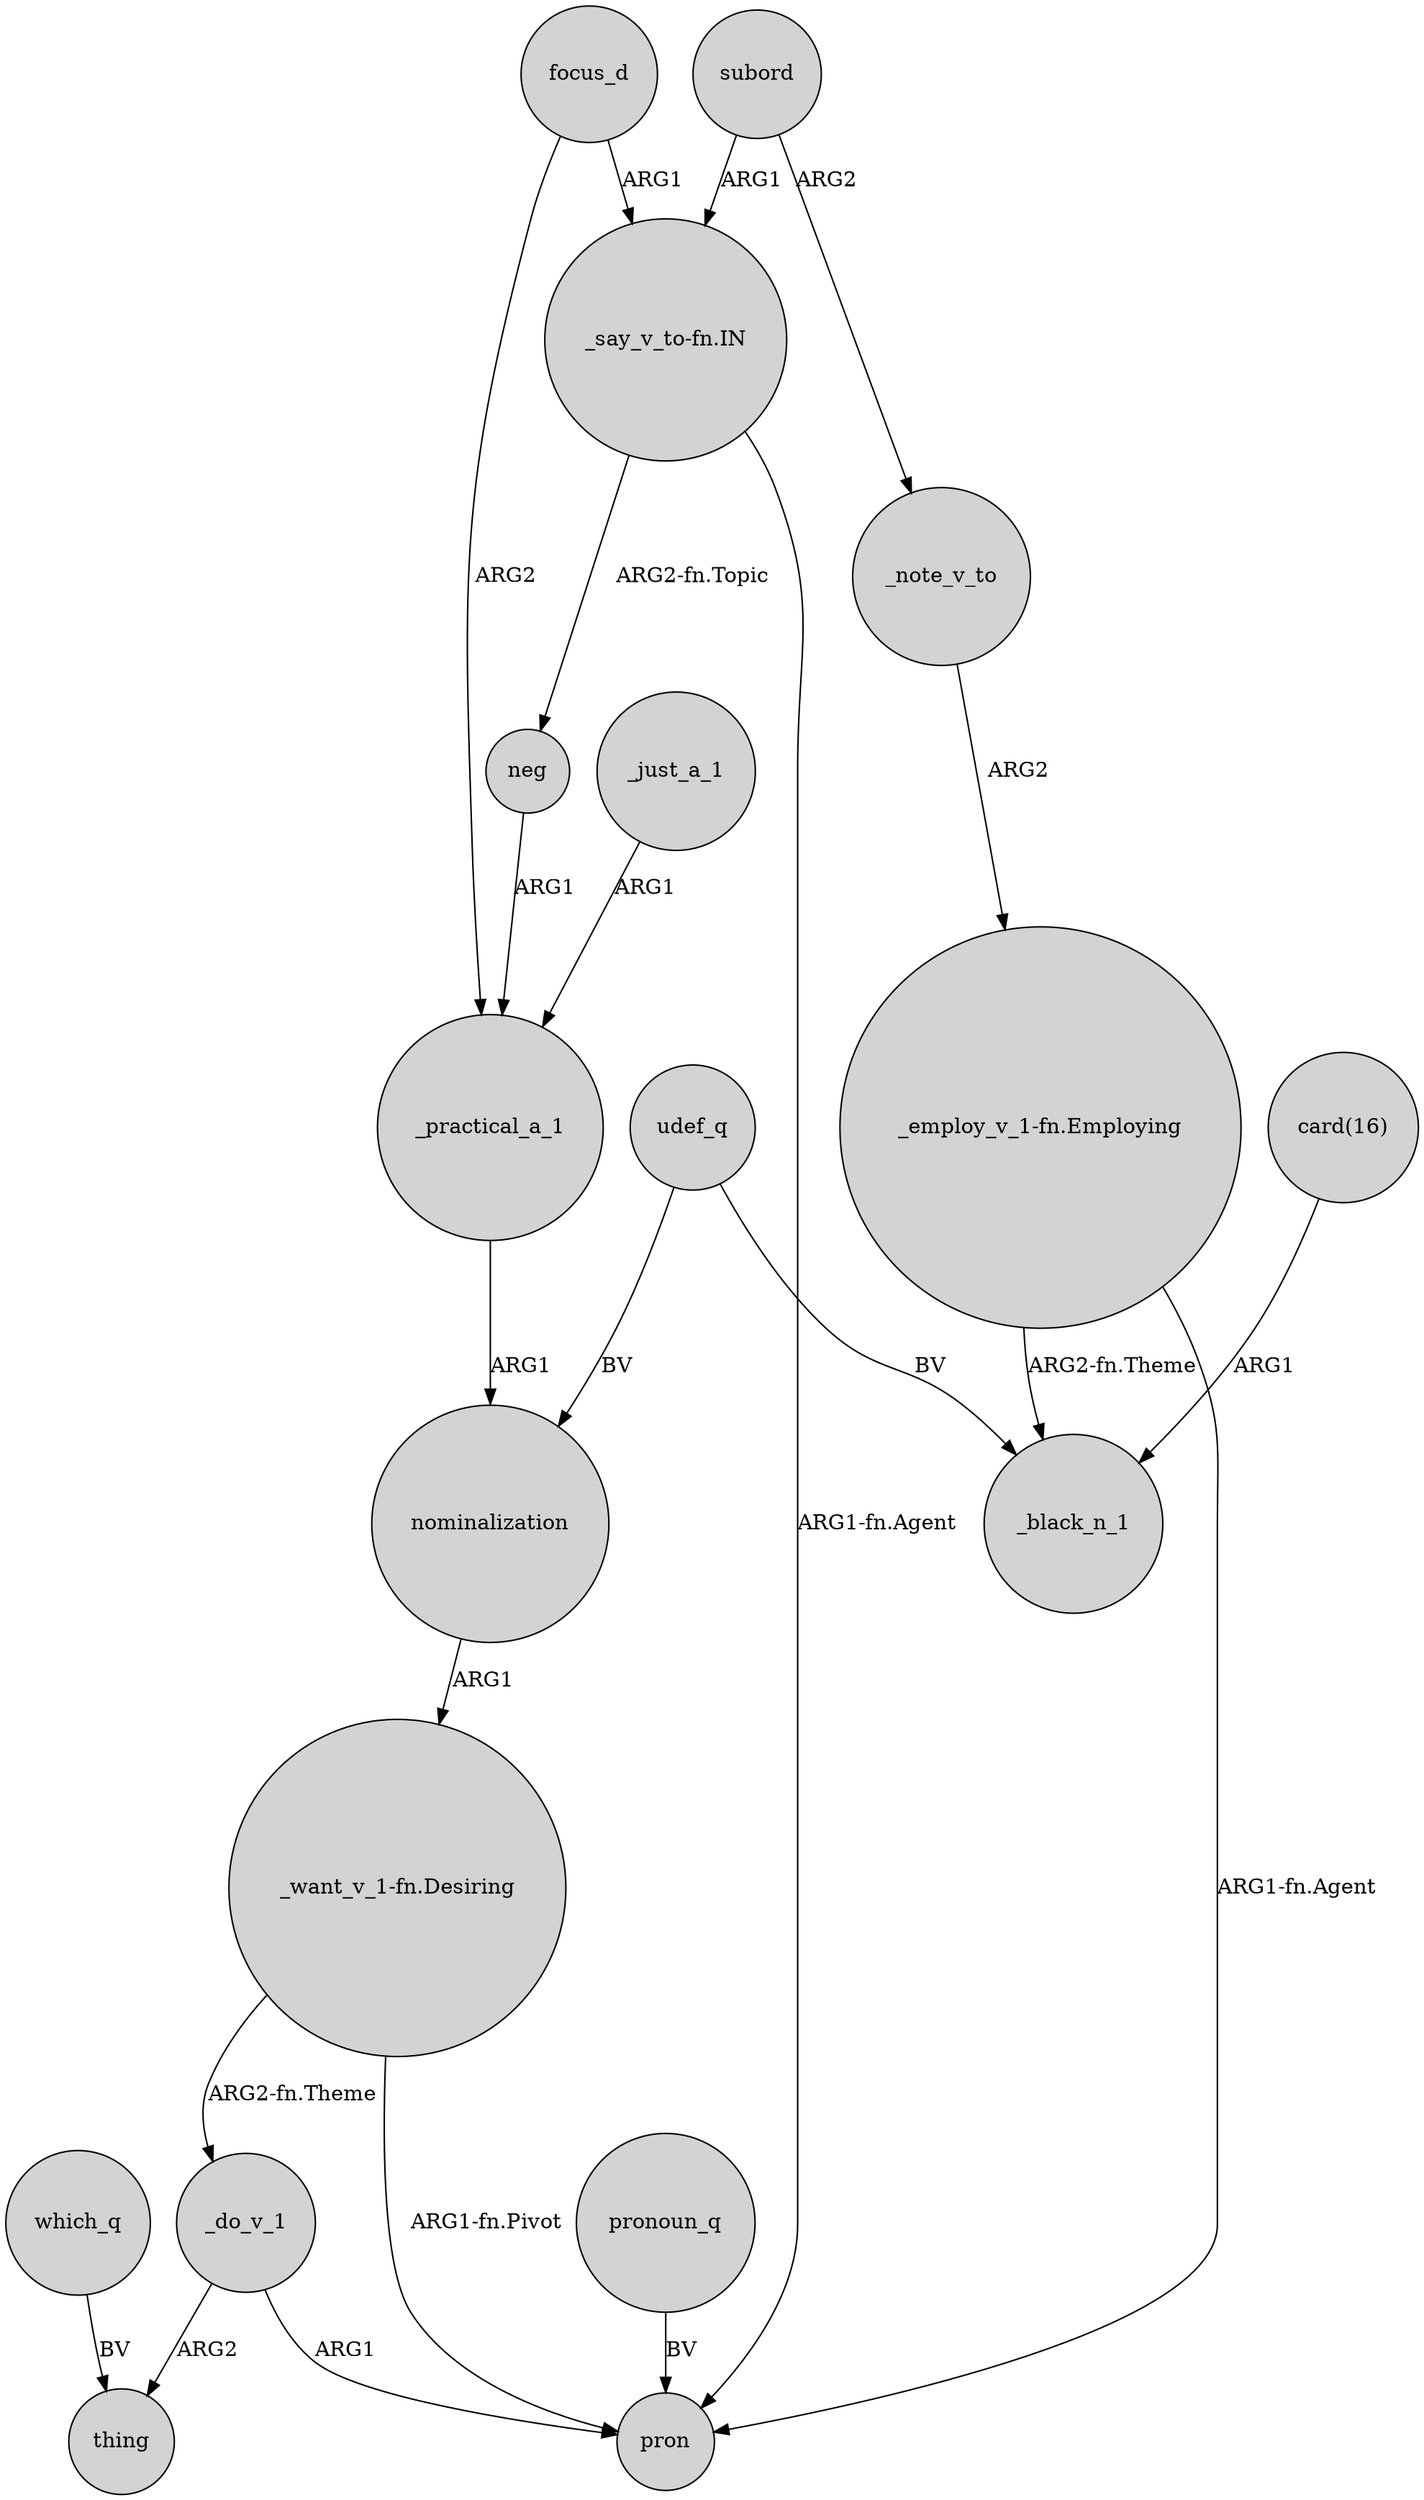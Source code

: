 digraph {
	node [shape=circle style=filled]
	"_employ_v_1-fn.Employing" -> pron [label="ARG1-fn.Agent"]
	"_want_v_1-fn.Desiring" -> _do_v_1 [label="ARG2-fn.Theme"]
	"_want_v_1-fn.Desiring" -> pron [label="ARG1-fn.Pivot"]
	"card(16)" -> _black_n_1 [label=ARG1]
	subord -> "_say_v_to-fn.IN" [label=ARG1]
	subord -> _note_v_to [label=ARG2]
	focus_d -> _practical_a_1 [label=ARG2]
	pronoun_q -> pron [label=BV]
	_note_v_to -> "_employ_v_1-fn.Employing" [label=ARG2]
	_do_v_1 -> pron [label=ARG1]
	_just_a_1 -> _practical_a_1 [label=ARG1]
	nominalization -> "_want_v_1-fn.Desiring" [label=ARG1]
	udef_q -> _black_n_1 [label=BV]
	"_employ_v_1-fn.Employing" -> _black_n_1 [label="ARG2-fn.Theme"]
	udef_q -> nominalization [label=BV]
	"_say_v_to-fn.IN" -> pron [label="ARG1-fn.Agent"]
	_practical_a_1 -> nominalization [label=ARG1]
	"_say_v_to-fn.IN" -> neg [label="ARG2-fn.Topic"]
	_do_v_1 -> thing [label=ARG2]
	neg -> _practical_a_1 [label=ARG1]
	focus_d -> "_say_v_to-fn.IN" [label=ARG1]
	which_q -> thing [label=BV]
}
